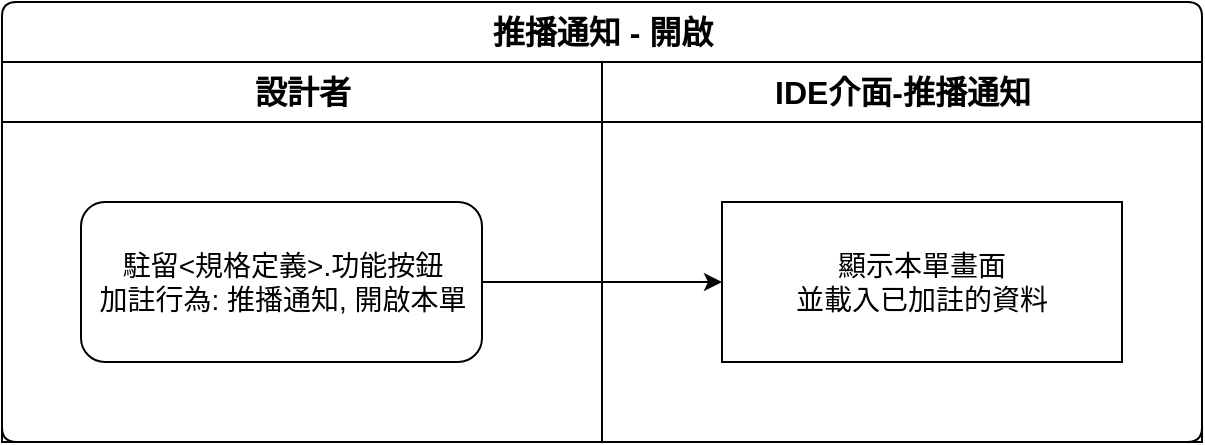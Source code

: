 <mxfile version="13.7.9" type="device" pages="5"><diagram id="t3hqAO_KQw1gJfhhG5Ji" name="Open"><mxGraphModel dx="1038" dy="607" grid="1" gridSize="10" guides="1" tooltips="1" connect="1" arrows="1" fold="1" page="1" pageScale="1" pageWidth="827" pageHeight="1169" math="0" shadow="0"><root><mxCell id="0"/><mxCell id="1" parent="0"/><mxCell id="yjSzB9s6ZXb9YFNFj7fN-1" value="推播通知 - 開啟" style="swimlane;html=1;childLayout=stackLayout;resizeParent=1;resizeParentMax=0;strokeColor=#000000;strokeWidth=1;fontSize=16;rounded=1;arcSize=8;startSize=30;" parent="1" vertex="1"><mxGeometry x="114" y="80" width="600" height="220" as="geometry"/></mxCell><mxCell id="yjSzB9s6ZXb9YFNFj7fN-2" value="設計者" style="swimlane;html=1;startSize=30;fontSize=16;strokeWidth=1;" parent="yjSzB9s6ZXb9YFNFj7fN-1" vertex="1"><mxGeometry y="30" width="300" height="190" as="geometry"/></mxCell><mxCell id="yjSzB9s6ZXb9YFNFj7fN-3" value="駐留&amp;lt;規格定義&amp;gt;.功能按鈕&lt;br&gt;加註行為: 推播通知, 開啟本單" style="rounded=1;whiteSpace=wrap;html=1;strokeWidth=1;fontSize=14;" parent="yjSzB9s6ZXb9YFNFj7fN-2" vertex="1"><mxGeometry x="39.5" y="70" width="200.5" height="80" as="geometry"/></mxCell><mxCell id="yjSzB9s6ZXb9YFNFj7fN-4" style="edgeStyle=orthogonalEdgeStyle;rounded=0;orthogonalLoop=1;jettySize=auto;html=1;" parent="yjSzB9s6ZXb9YFNFj7fN-1" source="yjSzB9s6ZXb9YFNFj7fN-3" target="yjSzB9s6ZXb9YFNFj7fN-6" edge="1"><mxGeometry relative="1" as="geometry"/></mxCell><mxCell id="yjSzB9s6ZXb9YFNFj7fN-5" value="IDE介面-推播通知" style="swimlane;html=1;startSize=30;fontSize=16;strokeWidth=1;" parent="yjSzB9s6ZXb9YFNFj7fN-1" vertex="1"><mxGeometry x="300" y="30" width="300" height="190" as="geometry"/></mxCell><mxCell id="yjSzB9s6ZXb9YFNFj7fN-6" value="顯示本單畫面&lt;br&gt;並載入已加註的資料" style="rounded=0;whiteSpace=wrap;html=1;strokeWidth=1;fontSize=14;" parent="yjSzB9s6ZXb9YFNFj7fN-5" vertex="1"><mxGeometry x="60" y="70" width="200" height="80" as="geometry"/></mxCell></root></mxGraphModel></diagram><diagram id="4_K0n7kVXGOyt8dgZaiF" name="NoticeSourceType"><mxGraphModel dx="1038" dy="607" grid="1" gridSize="10" guides="1" tooltips="1" connect="1" arrows="1" fold="1" page="1" pageScale="1" pageWidth="827" pageHeight="1169" math="0" shadow="0"><root><mxCell id="rhheV_QnHXABEvDhU5lh-0"/><mxCell id="rhheV_QnHXABEvDhU5lh-1" parent="rhheV_QnHXABEvDhU5lh-0"/><mxCell id="rhheV_QnHXABEvDhU5lh-2" value="推播通知-主旨內文.來源" style="swimlane;html=1;childLayout=stackLayout;resizeParent=1;resizeParentMax=0;strokeColor=#000000;strokeWidth=1;fontSize=16;rounded=1;arcSize=8;startSize=30;" parent="rhheV_QnHXABEvDhU5lh-1" vertex="1"><mxGeometry x="80" y="62" width="680" height="578" as="geometry"/></mxCell><mxCell id="rhheV_QnHXABEvDhU5lh-3" value="設計者" style="swimlane;html=1;startSize=30;fontSize=16;strokeWidth=1;" parent="rhheV_QnHXABEvDhU5lh-2" vertex="1"><mxGeometry y="30" width="240" height="548" as="geometry"/></mxCell><mxCell id="rhheV_QnHXABEvDhU5lh-4" value="駐留&amp;lt;推播通知&amp;gt;加註介面&lt;br&gt;並進入編輯模式" style="rounded=1;whiteSpace=wrap;html=1;strokeWidth=1;fontSize=14;" parent="rhheV_QnHXABEvDhU5lh-3" vertex="1"><mxGeometry x="40" y="70" width="160.5" height="80" as="geometry"/></mxCell><mxCell id="rhheV_QnHXABEvDhU5lh-5" style="edgeStyle=orthogonalEdgeStyle;rounded=0;orthogonalLoop=1;jettySize=auto;html=1;" parent="rhheV_QnHXABEvDhU5lh-2" source="rhheV_QnHXABEvDhU5lh-4" target="rhheV_QnHXABEvDhU5lh-7" edge="1"><mxGeometry relative="1" as="geometry"/></mxCell><mxCell id="rhheV_QnHXABEvDhU5lh-6" value="IDE介面-推播通知" style="swimlane;html=1;startSize=30;fontSize=16;strokeWidth=1;" parent="rhheV_QnHXABEvDhU5lh-2" vertex="1"><mxGeometry x="240" y="30" width="440" height="548" as="geometry"/></mxCell><mxCell id="0fDDV203F65EN8ChmgRw-15" style="edgeStyle=orthogonalEdgeStyle;rounded=0;orthogonalLoop=1;jettySize=auto;html=1;entryX=0;entryY=0.5;entryDx=0;entryDy=0;fontSize=14;" parent="rhheV_QnHXABEvDhU5lh-6" source="0fDDV203F65EN8ChmgRw-14" target="671PIcfDDDEtjJAGN1Oy-6" edge="1"><mxGeometry relative="1" as="geometry"/></mxCell><mxCell id="0fDDV203F65EN8ChmgRw-16" value="Yes" style="edgeLabel;html=1;align=center;verticalAlign=middle;resizable=0;points=[];fontSize=14;" parent="0fDDV203F65EN8ChmgRw-15" vertex="1" connectable="0"><mxGeometry x="-0.224" y="1" relative="1" as="geometry"><mxPoint as="offset"/></mxGeometry></mxCell><mxCell id="0fDDV203F65EN8ChmgRw-17" style="edgeStyle=orthogonalEdgeStyle;rounded=0;orthogonalLoop=1;jettySize=auto;html=1;exitX=1;exitY=0;exitDx=0;exitDy=0;fontSize=14;" parent="rhheV_QnHXABEvDhU5lh-6" source="0fDDV203F65EN8ChmgRw-14" target="671PIcfDDDEtjJAGN1Oy-4" edge="1"><mxGeometry relative="1" as="geometry"><Array as="points"><mxPoint x="143" y="358"/><mxPoint x="320" y="358"/></Array></mxGeometry></mxCell><mxCell id="0fDDV203F65EN8ChmgRw-18" value="No" style="edgeLabel;html=1;align=center;verticalAlign=middle;resizable=0;points=[];fontSize=14;" parent="0fDDV203F65EN8ChmgRw-17" vertex="1" connectable="0"><mxGeometry x="-0.32" y="-1" relative="1" as="geometry"><mxPoint y="-3" as="offset"/></mxGeometry></mxCell><mxCell id="0fDDV203F65EN8ChmgRw-14" value="選取選項=查表" style="rhombus;whiteSpace=wrap;html=1;" parent="rhheV_QnHXABEvDhU5lh-6" vertex="1"><mxGeometry x="45" y="395" width="130" height="90" as="geometry"/></mxCell><mxCell id="671PIcfDDDEtjJAGN1Oy-0" value="選取選項=無" style="rhombus;whiteSpace=wrap;html=1;" parent="rhheV_QnHXABEvDhU5lh-6" vertex="1"><mxGeometry x="45" y="210" width="130" height="90" as="geometry"/></mxCell><mxCell id="rhheV_QnHXABEvDhU5lh-7" value="單擊欄位.&lt;font color=&quot;#cc6600&quot;&gt;來源&lt;/font&gt;&lt;br&gt;顯示下拉選項內容" style="rounded=0;whiteSpace=wrap;html=1;strokeWidth=1;fontSize=14;" parent="rhheV_QnHXABEvDhU5lh-6" vertex="1"><mxGeometry x="40" y="70" width="140" height="80" as="geometry"/></mxCell><mxCell id="671PIcfDDDEtjJAGN1Oy-6" value="致能欄位.&lt;font color=&quot;#cc6600&quot;&gt;檢視表&lt;/font&gt;、&lt;font color=&quot;#cc6600&quot;&gt;過濾&lt;/font&gt;&amp;nbsp;" style="rounded=0;whiteSpace=wrap;html=1;strokeWidth=1;fontSize=14;" parent="rhheV_QnHXABEvDhU5lh-6" vertex="1"><mxGeometry x="240" y="400" width="160" height="80" as="geometry"/></mxCell><mxCell id="671PIcfDDDEtjJAGN1Oy-4" value="欄位.&lt;font color=&quot;#cc6600&quot;&gt;檢視表&lt;/font&gt;、&lt;font color=&quot;#cc6600&quot;&gt;過濾&lt;/font&gt;&lt;br&gt;清空已設定內容，除能" style="rounded=0;whiteSpace=wrap;html=1;strokeWidth=1;fontSize=14;" parent="rhheV_QnHXABEvDhU5lh-6" vertex="1"><mxGeometry x="240" y="216" width="160" height="80" as="geometry"/></mxCell><mxCell id="671PIcfDDDEtjJAGN1Oy-9" style="edgeStyle=orthogonalEdgeStyle;rounded=0;orthogonalLoop=1;jettySize=auto;html=1;" parent="rhheV_QnHXABEvDhU5lh-6" source="671PIcfDDDEtjJAGN1Oy-0" target="671PIcfDDDEtjJAGN1Oy-4" edge="1"><mxGeometry relative="1" as="geometry"/></mxCell><mxCell id="671PIcfDDDEtjJAGN1Oy-11" value="Yes" style="edgeLabel;html=1;align=center;verticalAlign=middle;resizable=0;points=[];fontSize=14;" parent="671PIcfDDDEtjJAGN1Oy-9" vertex="1" connectable="0"><mxGeometry x="-0.265" y="-1" relative="1" as="geometry"><mxPoint x="-4" y="-3" as="offset"/></mxGeometry></mxCell><mxCell id="671PIcfDDDEtjJAGN1Oy-10" style="edgeStyle=orthogonalEdgeStyle;rounded=0;orthogonalLoop=1;jettySize=auto;html=1;exitX=0.5;exitY=1;exitDx=0;exitDy=0;" parent="rhheV_QnHXABEvDhU5lh-6" source="671PIcfDDDEtjJAGN1Oy-0" target="0fDDV203F65EN8ChmgRw-14" edge="1"><mxGeometry relative="1" as="geometry"/></mxCell><mxCell id="671PIcfDDDEtjJAGN1Oy-12" value="No" style="edgeLabel;html=1;align=center;verticalAlign=middle;resizable=0;points=[];fontSize=14;" parent="671PIcfDDDEtjJAGN1Oy-10" vertex="1" connectable="0"><mxGeometry x="-0.803" y="2" relative="1" as="geometry"><mxPoint x="-2" y="11" as="offset"/></mxGeometry></mxCell><mxCell id="671PIcfDDDEtjJAGN1Oy-8" style="edgeStyle=orthogonalEdgeStyle;rounded=0;orthogonalLoop=1;jettySize=auto;html=1;" parent="rhheV_QnHXABEvDhU5lh-6" source="rhheV_QnHXABEvDhU5lh-7" target="671PIcfDDDEtjJAGN1Oy-0" edge="1"><mxGeometry relative="1" as="geometry"/></mxCell></root></mxGraphModel></diagram><diagram id="ZmP_CcZplo4hzW1iWCco" name="ReplaceContentType"><mxGraphModel dx="1038" dy="607" grid="1" gridSize="10" guides="1" tooltips="1" connect="1" arrows="1" fold="1" page="1" pageScale="1" pageWidth="827" pageHeight="1169" math="0" shadow="0"><root><mxCell id="ByZt_UKuJqQfTTCRttBz-0"/><mxCell id="ByZt_UKuJqQfTTCRttBz-1" parent="ByZt_UKuJqQfTTCRttBz-0"/><mxCell id="mvS0qgYqcI94b2Bfy_J6-0" value="推播通知-主旨內文.類別" style="swimlane;html=1;childLayout=stackLayout;resizeParent=1;resizeParentMax=0;strokeColor=#000000;strokeWidth=1;fontSize=16;rounded=1;arcSize=8;startSize=30;" parent="ByZt_UKuJqQfTTCRttBz-1" vertex="1"><mxGeometry x="70" y="60" width="680" height="500" as="geometry"/></mxCell><mxCell id="mvS0qgYqcI94b2Bfy_J6-1" value="設計者" style="swimlane;html=1;startSize=30;fontSize=16;strokeWidth=1;" parent="mvS0qgYqcI94b2Bfy_J6-0" vertex="1"><mxGeometry y="30" width="240" height="470" as="geometry"/></mxCell><mxCell id="mvS0qgYqcI94b2Bfy_J6-2" value="駐留&amp;lt;推播通知&amp;gt;加註介面&lt;br&gt;進入編輯模式" style="rounded=1;whiteSpace=wrap;html=1;strokeWidth=1;fontSize=14;" parent="mvS0qgYqcI94b2Bfy_J6-1" vertex="1"><mxGeometry x="40" y="70" width="160.5" height="80" as="geometry"/></mxCell><mxCell id="mvS0qgYqcI94b2Bfy_J6-3" style="edgeStyle=orthogonalEdgeStyle;rounded=0;orthogonalLoop=1;jettySize=auto;html=1;" parent="mvS0qgYqcI94b2Bfy_J6-0" source="mvS0qgYqcI94b2Bfy_J6-2" target="mvS0qgYqcI94b2Bfy_J6-6" edge="1"><mxGeometry relative="1" as="geometry"/></mxCell><mxCell id="mvS0qgYqcI94b2Bfy_J6-4" value="IDE介面-推播通知" style="swimlane;html=1;startSize=30;fontSize=16;strokeWidth=1;" parent="mvS0qgYqcI94b2Bfy_J6-0" vertex="1"><mxGeometry x="240" y="30" width="440" height="470" as="geometry"/></mxCell><mxCell id="mvS0qgYqcI94b2Bfy_J6-5" value="選取選項=無" style="rhombus;whiteSpace=wrap;html=1;" parent="mvS0qgYqcI94b2Bfy_J6-4" vertex="1"><mxGeometry x="45" y="210" width="130" height="90" as="geometry"/></mxCell><mxCell id="mvS0qgYqcI94b2Bfy_J6-6" value="單擊欄位.類別&lt;br&gt;顯示下拉選項內容" style="rounded=0;whiteSpace=wrap;html=1;strokeWidth=1;fontSize=14;" parent="mvS0qgYqcI94b2Bfy_J6-4" vertex="1"><mxGeometry x="40" y="70" width="140" height="80" as="geometry"/></mxCell><mxCell id="mvS0qgYqcI94b2Bfy_J6-7" value="將欄位.檢視表、過濾致" style="rounded=0;whiteSpace=wrap;html=1;strokeWidth=1;fontSize=14;" parent="mvS0qgYqcI94b2Bfy_J6-4" vertex="1"><mxGeometry x="240" y="330" width="160" height="80" as="geometry"/></mxCell><mxCell id="mvS0qgYqcI94b2Bfy_J6-8" value="清空欄位.檢視表、過濾&lt;br&gt;並除能上述欄位&amp;nbsp;" style="rounded=0;whiteSpace=wrap;html=1;strokeWidth=1;fontSize=14;" parent="mvS0qgYqcI94b2Bfy_J6-4" vertex="1"><mxGeometry x="240" y="210" width="160" height="80" as="geometry"/></mxCell><mxCell id="mvS0qgYqcI94b2Bfy_J6-9" style="edgeStyle=orthogonalEdgeStyle;rounded=0;orthogonalLoop=1;jettySize=auto;html=1;" parent="mvS0qgYqcI94b2Bfy_J6-4" source="mvS0qgYqcI94b2Bfy_J6-5" target="mvS0qgYqcI94b2Bfy_J6-8" edge="1"><mxGeometry relative="1" as="geometry"/></mxCell><mxCell id="mvS0qgYqcI94b2Bfy_J6-10" value="Yes" style="edgeLabel;html=1;align=center;verticalAlign=middle;resizable=0;points=[];fontSize=14;" parent="mvS0qgYqcI94b2Bfy_J6-9" vertex="1" connectable="0"><mxGeometry x="-0.265" y="-1" relative="1" as="geometry"><mxPoint x="-4" y="-3" as="offset"/></mxGeometry></mxCell><mxCell id="mvS0qgYqcI94b2Bfy_J6-11" style="edgeStyle=orthogonalEdgeStyle;rounded=0;orthogonalLoop=1;jettySize=auto;html=1;entryX=0;entryY=0.5;entryDx=0;entryDy=0;exitX=0.5;exitY=1;exitDx=0;exitDy=0;" parent="mvS0qgYqcI94b2Bfy_J6-4" source="mvS0qgYqcI94b2Bfy_J6-5" target="mvS0qgYqcI94b2Bfy_J6-7" edge="1"><mxGeometry relative="1" as="geometry"/></mxCell><mxCell id="mvS0qgYqcI94b2Bfy_J6-12" value="No" style="edgeLabel;html=1;align=center;verticalAlign=middle;resizable=0;points=[];fontSize=14;" parent="mvS0qgYqcI94b2Bfy_J6-11" vertex="1" connectable="0"><mxGeometry x="-0.803" y="2" relative="1" as="geometry"><mxPoint as="offset"/></mxGeometry></mxCell><mxCell id="mvS0qgYqcI94b2Bfy_J6-13" style="edgeStyle=orthogonalEdgeStyle;rounded=0;orthogonalLoop=1;jettySize=auto;html=1;" parent="mvS0qgYqcI94b2Bfy_J6-4" source="mvS0qgYqcI94b2Bfy_J6-6" target="mvS0qgYqcI94b2Bfy_J6-5" edge="1"><mxGeometry relative="1" as="geometry"/></mxCell></root></mxGraphModel></diagram><diagram id="2-Xn6szS3DLiOb0EgBUz" name="OpenSaveLinkInfo"><mxGraphModel dx="1038" dy="1776" grid="1" gridSize="10" guides="1" tooltips="1" connect="1" arrows="1" fold="1" page="1" pageScale="1" pageWidth="827" pageHeight="1169" math="0" shadow="0"><root><mxCell id="bv9aMH3sx682s7O0ZFcP-0"/><mxCell id="bv9aMH3sx682s7O0ZFcP-1" parent="bv9aMH3sx682s7O0ZFcP-0"/><mxCell id="bv9aMH3sx682s7O0ZFcP-2" value="推播通知-主旨內文.儲存連結資訊" style="swimlane;html=1;childLayout=stackLayout;resizeParent=1;resizeParentMax=0;strokeColor=#000000;strokeWidth=1;fontSize=16;rounded=1;arcSize=8;startSize=30;fontStyle=1;align=center;" vertex="1" parent="bv9aMH3sx682s7O0ZFcP-1"><mxGeometry x="40" y="-1120" width="760" height="900" as="geometry"/></mxCell><mxCell id="bv9aMH3sx682s7O0ZFcP-3" value="設計者" style="swimlane;html=1;startSize=30;fontSize=16;strokeWidth=1;" vertex="1" parent="bv9aMH3sx682s7O0ZFcP-2"><mxGeometry y="30" width="240" height="870" as="geometry"/></mxCell><mxCell id="bv9aMH3sx682s7O0ZFcP-4" value="駐留&amp;lt;推播通知&amp;gt;加註介面&lt;br&gt;進入編輯模式" style="rounded=1;whiteSpace=wrap;html=1;strokeWidth=1;fontSize=14;" vertex="1" parent="bv9aMH3sx682s7O0ZFcP-3"><mxGeometry x="40" y="70" width="160.5" height="80" as="geometry"/></mxCell><mxCell id="dLsm4-BM0zQsvovLNFZK-13" style="edgeStyle=orthogonalEdgeStyle;rounded=0;orthogonalLoop=1;jettySize=auto;html=1;fontSize=13;" edge="1" parent="bv9aMH3sx682s7O0ZFcP-2" source="bv9aMH3sx682s7O0ZFcP-4" target="dLsm4-BM0zQsvovLNFZK-0"><mxGeometry relative="1" as="geometry"/></mxCell><mxCell id="bv9aMH3sx682s7O0ZFcP-6" value="IDE介面-推播通知" style="swimlane;html=1;startSize=30;fontSize=16;strokeWidth=1;" vertex="1" parent="bv9aMH3sx682s7O0ZFcP-2"><mxGeometry x="240" y="30" width="520" height="870" as="geometry"/></mxCell><mxCell id="dLsm4-BM0zQsvovLNFZK-11" style="edgeStyle=orthogonalEdgeStyle;rounded=0;orthogonalLoop=1;jettySize=auto;html=1;fontSize=13;" edge="1" parent="bv9aMH3sx682s7O0ZFcP-6" source="bv9aMH3sx682s7O0ZFcP-9" target="bv9aMH3sx682s7O0ZFcP-10"><mxGeometry relative="1" as="geometry"/></mxCell><mxCell id="dLsm4-BM0zQsvovLNFZK-9" style="edgeStyle=orthogonalEdgeStyle;rounded=0;orthogonalLoop=1;jettySize=auto;html=1;entryX=0;entryY=0.5;entryDx=0;entryDy=0;fontSize=13;" edge="1" parent="bv9aMH3sx682s7O0ZFcP-6" source="bv9aMH3sx682s7O0ZFcP-7" target="dLsm4-BM0zQsvovLNFZK-7"><mxGeometry relative="1" as="geometry"/></mxCell><mxCell id="dLsm4-BM0zQsvovLNFZK-14" value="No" style="edgeLabel;html=1;align=center;verticalAlign=middle;resizable=0;points=[];fontSize=13;" vertex="1" connectable="0" parent="dLsm4-BM0zQsvovLNFZK-9"><mxGeometry x="-0.236" y="1" relative="1" as="geometry"><mxPoint as="offset"/></mxGeometry></mxCell><mxCell id="dLsm4-BM0zQsvovLNFZK-10" style="edgeStyle=orthogonalEdgeStyle;rounded=0;orthogonalLoop=1;jettySize=auto;html=1;fontSize=13;" edge="1" parent="bv9aMH3sx682s7O0ZFcP-6" source="bv9aMH3sx682s7O0ZFcP-7" target="bv9aMH3sx682s7O0ZFcP-9"><mxGeometry relative="1" as="geometry"/></mxCell><mxCell id="dLsm4-BM0zQsvovLNFZK-15" value="Yes" style="edgeLabel;html=1;align=center;verticalAlign=middle;resizable=0;points=[];fontSize=13;" vertex="1" connectable="0" parent="dLsm4-BM0zQsvovLNFZK-10"><mxGeometry x="-0.683" y="2" relative="1" as="geometry"><mxPoint as="offset"/></mxGeometry></mxCell><mxCell id="dLsm4-BM0zQsvovLNFZK-2" style="edgeStyle=orthogonalEdgeStyle;rounded=0;orthogonalLoop=1;jettySize=auto;html=1;fontSize=13;entryX=0.5;entryY=0;entryDx=0;entryDy=0;" edge="1" parent="bv9aMH3sx682s7O0ZFcP-6" source="dLsm4-BM0zQsvovLNFZK-0" target="dLsm4-BM0zQsvovLNFZK-4"><mxGeometry relative="1" as="geometry"/></mxCell><mxCell id="dLsm4-BM0zQsvovLNFZK-3" value="Yes" style="edgeLabel;html=1;align=center;verticalAlign=middle;resizable=0;points=[];fontSize=13;" vertex="1" connectable="0" parent="dLsm4-BM0zQsvovLNFZK-2"><mxGeometry x="-0.324" y="-1" relative="1" as="geometry"><mxPoint as="offset"/></mxGeometry></mxCell><mxCell id="dLsm4-BM0zQsvovLNFZK-5" style="edgeStyle=orthogonalEdgeStyle;rounded=0;orthogonalLoop=1;jettySize=auto;html=1;fontSize=13;" edge="1" parent="bv9aMH3sx682s7O0ZFcP-6" source="dLsm4-BM0zQsvovLNFZK-0" target="bv9aMH3sx682s7O0ZFcP-8"><mxGeometry relative="1" as="geometry"><Array as="points"><mxPoint x="290" y="110"/><mxPoint x="290" y="110"/></Array></mxGeometry></mxCell><mxCell id="dLsm4-BM0zQsvovLNFZK-6" value="No" style="edgeLabel;html=1;align=center;verticalAlign=middle;resizable=0;points=[];fontSize=13;" vertex="1" connectable="0" parent="dLsm4-BM0zQsvovLNFZK-5"><mxGeometry x="-0.2" y="1" relative="1" as="geometry"><mxPoint as="offset"/></mxGeometry></mxCell><mxCell id="bv9aMH3sx682s7O0ZFcP-7" value="欄位.儲存連結資訊&lt;br&gt;是否已設定內容" style="rhombus;whiteSpace=wrap;html=1;fontSize=14;" vertex="1" parent="bv9aMH3sx682s7O0ZFcP-6"><mxGeometry x="75" y="590" width="170" height="105" as="geometry"/></mxCell><mxCell id="bv9aMH3sx682s7O0ZFcP-9" value="儲存連結資訊區塊&lt;br&gt;內容顯示&amp;nbsp;資料表名稱" style="rounded=0;whiteSpace=wrap;html=1;strokeWidth=1;fontSize=14;" vertex="1" parent="bv9aMH3sx682s7O0ZFcP-6"><mxGeometry x="80" y="750" width="160" height="80" as="geometry"/></mxCell><mxCell id="dLsm4-BM0zQsvovLNFZK-19" style="edgeStyle=orthogonalEdgeStyle;rounded=0;orthogonalLoop=1;jettySize=auto;html=1;fontSize=13;" edge="1" parent="bv9aMH3sx682s7O0ZFcP-6" source="dLsm4-BM0zQsvovLNFZK-16" target="bv9aMH3sx682s7O0ZFcP-7"><mxGeometry relative="1" as="geometry"/></mxCell><mxCell id="dLsm4-BM0zQsvovLNFZK-20" value="Yes" style="edgeLabel;html=1;align=center;verticalAlign=middle;resizable=0;points=[];fontSize=13;" vertex="1" connectable="0" parent="dLsm4-BM0zQsvovLNFZK-19"><mxGeometry x="-0.28" y="1" relative="1" as="geometry"><mxPoint x="-2" as="offset"/></mxGeometry></mxCell><mxCell id="dLsm4-BM0zQsvovLNFZK-25" style="edgeStyle=orthogonalEdgeStyle;rounded=0;orthogonalLoop=1;jettySize=auto;html=1;entryX=0;entryY=0.5;entryDx=0;entryDy=0;fontSize=13;" edge="1" parent="bv9aMH3sx682s7O0ZFcP-6" source="dLsm4-BM0zQsvovLNFZK-16" target="dLsm4-BM0zQsvovLNFZK-24"><mxGeometry relative="1" as="geometry"/></mxCell><mxCell id="dLsm4-BM0zQsvovLNFZK-26" value="No" style="edgeLabel;html=1;align=center;verticalAlign=middle;resizable=0;points=[];fontSize=13;" vertex="1" connectable="0" parent="dLsm4-BM0zQsvovLNFZK-25"><mxGeometry x="-0.283" y="1" relative="1" as="geometry"><mxPoint as="offset"/></mxGeometry></mxCell><mxCell id="dLsm4-BM0zQsvovLNFZK-16" value="欄位.儲存連結資訊&lt;br&gt;是否已勾選" style="rhombus;whiteSpace=wrap;html=1;fontSize=14;" vertex="1" parent="bv9aMH3sx682s7O0ZFcP-6"><mxGeometry x="75" y="410" width="170" height="105" as="geometry"/></mxCell><mxCell id="dLsm4-BM0zQsvovLNFZK-24" value="清空 儲存連結資訊區塊" style="rounded=0;whiteSpace=wrap;html=1;strokeWidth=1;fontSize=14;" vertex="1" parent="bv9aMH3sx682s7O0ZFcP-6"><mxGeometry x="320" y="422.5" width="160" height="80" as="geometry"/></mxCell><mxCell id="bv9aMH3sx682s7O0ZFcP-10" value="點擊 儲存連結資訊區塊&lt;br&gt;的超連結內容&lt;br&gt;開啟&amp;lt;儲存連結資資訊&amp;gt;" style="rounded=0;whiteSpace=wrap;html=1;strokeWidth=1;fontSize=14;" vertex="1" parent="bv9aMH3sx682s7O0ZFcP-6"><mxGeometry x="320" y="750" width="160" height="80" as="geometry"/></mxCell><mxCell id="dLsm4-BM0zQsvovLNFZK-7" value="儲存連結資訊區塊&lt;br&gt;內容顯示 &lt;font color=&quot;#b0b0b0&quot;&gt;尚未設定&lt;/font&gt;" style="rounded=0;whiteSpace=wrap;html=1;strokeWidth=1;fontSize=14;" vertex="1" parent="bv9aMH3sx682s7O0ZFcP-6"><mxGeometry x="320" y="602.5" width="160" height="80" as="geometry"/></mxCell><mxCell id="dLsm4-BM0zQsvovLNFZK-0" value="&lt;font style=&quot;font-size: 14px&quot;&gt;欄位.&lt;span style=&quot;text-align: left ; background-color: rgb(255 , 255 , 255)&quot;&gt;&lt;font style=&quot;font-size: 14px&quot;&gt;&lt;font color=&quot;#cc6600&quot;&gt;連結類別&lt;/font&gt;&lt;font color=&quot;#24292e&quot;&gt;, 存在&lt;/font&gt;&lt;/font&gt;&lt;/span&gt;&lt;br&gt;&lt;span style=&quot;color: rgb(36 , 41 , 46) ; text-align: left ; background-color: rgb(255 , 255 , 255)&quot;&gt;超連結表單&lt;br&gt;或超連結按鍵&lt;/span&gt;&lt;/font&gt;" style="rhombus;whiteSpace=wrap;html=1;fontSize=13;" vertex="1" parent="bv9aMH3sx682s7O0ZFcP-6"><mxGeometry x="50" y="50" width="200" height="120" as="geometry"/></mxCell><mxCell id="dLsm4-BM0zQsvovLNFZK-21" style="edgeStyle=orthogonalEdgeStyle;rounded=0;orthogonalLoop=1;jettySize=auto;html=1;fontSize=13;" edge="1" parent="bv9aMH3sx682s7O0ZFcP-6" source="dLsm4-BM0zQsvovLNFZK-4" target="dLsm4-BM0zQsvovLNFZK-16"><mxGeometry relative="1" as="geometry"/></mxCell><mxCell id="dLsm4-BM0zQsvovLNFZK-4" value="欄位.&lt;font color=&quot;#cc6600&quot;&gt;儲存連結資訊&lt;/font&gt;&lt;br&gt;致能" style="rounded=0;whiteSpace=wrap;html=1;strokeWidth=1;fontSize=14;" vertex="1" parent="bv9aMH3sx682s7O0ZFcP-6"><mxGeometry x="80" y="227.5" width="160" height="80" as="geometry"/></mxCell><mxCell id="dLsm4-BM0zQsvovLNFZK-12" style="edgeStyle=orthogonalEdgeStyle;rounded=0;orthogonalLoop=1;jettySize=auto;html=1;fontSize=13;" edge="1" parent="bv9aMH3sx682s7O0ZFcP-6" source="dLsm4-BM0zQsvovLNFZK-7" target="bv9aMH3sx682s7O0ZFcP-10"><mxGeometry relative="1" as="geometry"/></mxCell><mxCell id="bv9aMH3sx682s7O0ZFcP-8" value="欄位.&lt;font color=&quot;#cc6600&quot;&gt;儲存連結資訊&lt;/font&gt;&lt;br&gt;除能" style="rounded=0;whiteSpace=wrap;html=1;strokeWidth=1;fontSize=14;" vertex="1" parent="bv9aMH3sx682s7O0ZFcP-6"><mxGeometry x="350" y="70" width="160" height="80" as="geometry"/></mxCell></root></mxGraphModel></diagram><diagram id="4kj7EtGJ9a6VxYqUp6jt" name="Save"><mxGraphModel dx="1038" dy="1776" grid="1" gridSize="10" guides="1" tooltips="1" connect="1" arrows="1" fold="1" page="1" pageScale="1" pageWidth="827" pageHeight="1169" math="0" shadow="0"><root><mxCell id="rPaqoHCnLVQv2bvY-O-i-0"/><mxCell id="rPaqoHCnLVQv2bvY-O-i-1" parent="rPaqoHCnLVQv2bvY-O-i-0"/><mxCell id="rPaqoHCnLVQv2bvY-O-i-2" value="推播通知-儲存" style="swimlane;html=1;childLayout=stackLayout;resizeParent=1;resizeParentMax=0;strokeColor=#000000;strokeWidth=1;fontSize=16;rounded=1;arcSize=8;startSize=30;" vertex="1" parent="rPaqoHCnLVQv2bvY-O-i-1"><mxGeometry x="120" y="-1120" width="560" height="520" as="geometry"/></mxCell><mxCell id="rPaqoHCnLVQv2bvY-O-i-3" value="設計者" style="swimlane;html=1;startSize=30;fontSize=16;strokeWidth=1;" vertex="1" parent="rPaqoHCnLVQv2bvY-O-i-2"><mxGeometry y="30" width="240" height="490" as="geometry"/></mxCell><mxCell id="rPaqoHCnLVQv2bvY-O-i-4" value="駐留&amp;lt;推播通知&amp;gt;加註介面&lt;br&gt;且在編輯模式下" style="rounded=1;whiteSpace=wrap;html=1;strokeWidth=1;fontSize=14;" vertex="1" parent="rPaqoHCnLVQv2bvY-O-i-3"><mxGeometry x="40" y="70" width="160.5" height="80" as="geometry"/></mxCell><mxCell id="rPaqoHCnLVQv2bvY-O-i-5" style="edgeStyle=orthogonalEdgeStyle;rounded=0;orthogonalLoop=1;jettySize=auto;html=1;" edge="1" parent="rPaqoHCnLVQv2bvY-O-i-2" source="rPaqoHCnLVQv2bvY-O-i-4" target="rPaqoHCnLVQv2bvY-O-i-8"><mxGeometry relative="1" as="geometry"/></mxCell><mxCell id="rPaqoHCnLVQv2bvY-O-i-6" value="IDE介面-推播通知" style="swimlane;html=1;startSize=30;fontSize=16;strokeWidth=1;" vertex="1" parent="rPaqoHCnLVQv2bvY-O-i-2"><mxGeometry x="240" y="30" width="320" height="490" as="geometry"/></mxCell><mxCell id="frVvjUchutTKIAnHdRWZ-2" style="edgeStyle=orthogonalEdgeStyle;rounded=0;orthogonalLoop=1;jettySize=auto;html=1;entryX=0.5;entryY=0;entryDx=0;entryDy=0;fontSize=16;" edge="1" parent="rPaqoHCnLVQv2bvY-O-i-6" source="rPaqoHCnLVQv2bvY-O-i-10" target="rPaqoHCnLVQv2bvY-O-i-9"><mxGeometry relative="1" as="geometry"/></mxCell><mxCell id="frVvjUchutTKIAnHdRWZ-1" style="edgeStyle=orthogonalEdgeStyle;rounded=0;orthogonalLoop=1;jettySize=auto;html=1;entryX=0.5;entryY=0;entryDx=0;entryDy=0;fontSize=16;" edge="1" parent="rPaqoHCnLVQv2bvY-O-i-6" source="rPaqoHCnLVQv2bvY-O-i-8" target="rPaqoHCnLVQv2bvY-O-i-10"><mxGeometry relative="1" as="geometry"/></mxCell><mxCell id="rPaqoHCnLVQv2bvY-O-i-9" value="儲存資料後&amp;nbsp;&lt;br&gt;畫面進入瀏覽模式" style="rounded=0;whiteSpace=wrap;html=1;strokeWidth=1;fontSize=14;" vertex="1" parent="rPaqoHCnLVQv2bvY-O-i-6"><mxGeometry x="70" y="370" width="160" height="80" as="geometry"/></mxCell><mxCell id="rPaqoHCnLVQv2bvY-O-i-8" value="點擊按鈕.儲存" style="rounded=0;whiteSpace=wrap;html=1;strokeWidth=1;fontSize=14;" vertex="1" parent="rPaqoHCnLVQv2bvY-O-i-6"><mxGeometry x="80" y="70" width="140" height="80" as="geometry"/></mxCell><mxCell id="rPaqoHCnLVQv2bvY-O-i-10" value="取得介面上, 所有致能且存在內容值的欄位進行儲存" style="rounded=0;whiteSpace=wrap;html=1;strokeWidth=1;fontSize=14;" vertex="1" parent="rPaqoHCnLVQv2bvY-O-i-6"><mxGeometry x="55" y="210" width="190" height="80" as="geometry"/></mxCell></root></mxGraphModel></diagram></mxfile>
